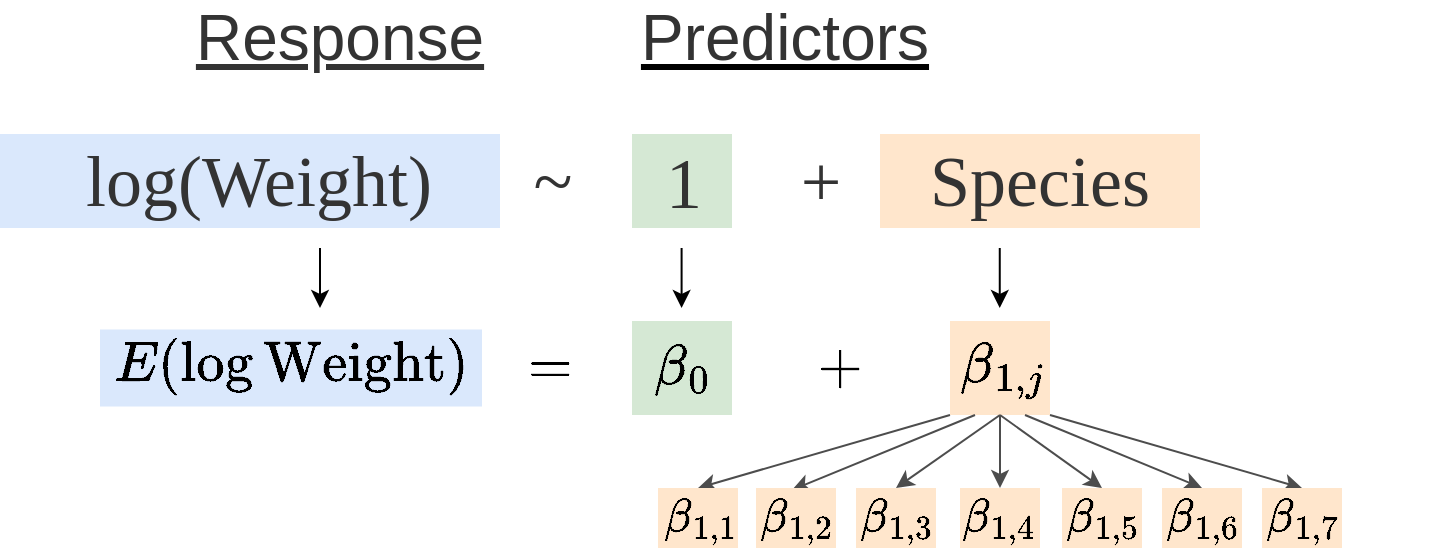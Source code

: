 <mxfile version="13.0.3" type="device"><diagram id="x4DUtWrtQSSHCOGQ2uvx" name="Page-1"><mxGraphModel dx="543" dy="326" grid="1" gridSize="10" guides="1" tooltips="1" connect="1" arrows="1" fold="1" page="1" pageScale="1" pageWidth="850" pageHeight="1100" math="1" shadow="0" extFonts="Fira Code^https://fonts.googleapis.com/css?family=Fira+Code"><root><mxCell id="0"/><mxCell id="1" parent="0"/><mxCell id="eiAabMHWvWG6jRcYWXFL-23" value="" style="rounded=0;whiteSpace=wrap;html=1;strokeColor=none;fillColor=#ffe6cc;" parent="1" vertex="1"><mxGeometry x="625" y="366.5" width="50" height="47" as="geometry"/></mxCell><mxCell id="tVuXtK08-FD9287AxWrC-23" value="&lt;span style=&quot;font-family: &amp;#34;fira code&amp;#34; ; font-size: 36px ; font-style: normal ; font-weight: 400 ; letter-spacing: normal ; text-align: center ; text-indent: 0px ; text-transform: none ; word-spacing: 0px ; float: none ; display: inline&quot;&gt;&lt;font color=&quot;#333333&quot;&gt;Species&lt;/font&gt;&lt;/span&gt;" style="rounded=0;whiteSpace=wrap;html=1;strokeColor=none;fillColor=#ffe6cc;labelBackgroundColor=none;" parent="1" vertex="1"><mxGeometry x="590" y="273" width="160" height="47" as="geometry"/></mxCell><mxCell id="tVuXtK08-FD9287AxWrC-21" value="" style="rounded=0;whiteSpace=wrap;html=1;strokeColor=none;fillColor=#d5e8d4;" parent="1" vertex="1"><mxGeometry x="466" y="273" width="50" height="47" as="geometry"/></mxCell><mxCell id="tVuXtK08-FD9287AxWrC-20" value="" style="rounded=0;whiteSpace=wrap;html=1;strokeColor=none;fillColor=#d5e8d4;" parent="1" vertex="1"><mxGeometry x="466" y="366.5" width="50" height="47" as="geometry"/></mxCell><mxCell id="tVuXtK08-FD9287AxWrC-15" value="" style="rounded=0;whiteSpace=wrap;html=1;strokeColor=none;fillColor=#dae8fc;" parent="1" vertex="1"><mxGeometry x="150" y="273" width="250" height="47" as="geometry"/></mxCell><mxCell id="tVuXtK08-FD9287AxWrC-1" value="&lt;font style=&quot;font-size: 36px&quot; color=&quot;#333333&quot;&gt;log(Weight)&lt;/font&gt;" style="text;html=1;strokeColor=none;fillColor=none;align=center;verticalAlign=middle;whiteSpace=wrap;rounded=0;fontFamily=Fira Code;FType=g;" parent="1" vertex="1"><mxGeometry x="157.5" y="261.5" width="242.5" height="70" as="geometry"/></mxCell><mxCell id="tVuXtK08-FD9287AxWrC-3" value="&lt;font style=&quot;font-size: 24px&quot;&gt;$$=$$&lt;/font&gt;" style="text;html=1;strokeColor=none;fillColor=none;align=center;verticalAlign=middle;whiteSpace=wrap;rounded=0;" parent="1" vertex="1"><mxGeometry x="405" y="380" width="40" height="20" as="geometry"/></mxCell><mxCell id="tVuXtK08-FD9287AxWrC-6" value="&lt;font style=&quot;font-size: 24px&quot;&gt;$$\beta_0$$&lt;/font&gt;" style="text;html=1;strokeColor=none;fillColor=none;align=center;verticalAlign=middle;whiteSpace=wrap;rounded=0;" parent="1" vertex="1"><mxGeometry x="471" y="380" width="40" height="20" as="geometry"/></mxCell><mxCell id="tVuXtK08-FD9287AxWrC-9" value="&lt;font style=&quot;font-size: 24px&quot;&gt;$$+$$&lt;/font&gt;" style="text;html=1;strokeColor=none;fillColor=none;align=center;verticalAlign=middle;whiteSpace=wrap;rounded=0;" parent="1" vertex="1"><mxGeometry x="550" y="380" width="40" height="20" as="geometry"/></mxCell><mxCell id="tVuXtK08-FD9287AxWrC-12" value="" style="endArrow=classic;html=1;" parent="1" edge="1"><mxGeometry width="50" height="50" relative="1" as="geometry"><mxPoint x="310" y="330" as="sourcePoint"/><mxPoint x="310" y="360" as="targetPoint"/></mxGeometry></mxCell><mxCell id="tVuXtK08-FD9287AxWrC-13" value="" style="endArrow=classic;html=1;" parent="1" edge="1"><mxGeometry width="50" height="50" relative="1" as="geometry"><mxPoint x="490.8" y="330" as="sourcePoint"/><mxPoint x="490.8" y="360" as="targetPoint"/></mxGeometry></mxCell><mxCell id="tVuXtK08-FD9287AxWrC-14" value="" style="endArrow=classic;html=1;" parent="1" edge="1"><mxGeometry width="50" height="50" relative="1" as="geometry"><mxPoint x="649.88" y="330" as="sourcePoint"/><mxPoint x="649.88" y="360" as="targetPoint"/></mxGeometry></mxCell><mxCell id="tVuXtK08-FD9287AxWrC-26" value="&lt;font style=&quot;font-size: 32px;&quot; face=&quot;Arial&quot;&gt;Response&lt;/font&gt;" style="text;html=1;strokeColor=none;fillColor=none;align=center;verticalAlign=middle;whiteSpace=wrap;rounded=0;fontStyle=4;fontFamily=Verdana;labelBackgroundColor=none;fontColor=#333333;fontSize=32;" parent="1" vertex="1"><mxGeometry x="240" y="210" width="160" height="30" as="geometry"/></mxCell><mxCell id="tVuXtK08-FD9287AxWrC-30" value="&lt;font style=&quot;font-size: 32px;&quot; color=&quot;#333333&quot; face=&quot;Arial&quot;&gt;Predictors&lt;/font&gt;" style="text;html=1;strokeColor=none;fillColor=none;align=center;verticalAlign=middle;whiteSpace=wrap;rounded=0;fontStyle=4;fontFamily=Verdana;fontSize=32;" parent="1" vertex="1"><mxGeometry x="460" y="210" width="165" height="30" as="geometry"/></mxCell><mxCell id="tVuXtK08-FD9287AxWrC-34" value="&lt;span style=&quot;font-family: &amp;#34;fira code&amp;#34; ; font-size: 36px ; font-style: normal ; font-weight: 400 ; letter-spacing: normal ; text-align: center ; text-indent: 0px ; text-transform: none ; word-spacing: 0px ; float: none ; display: inline&quot;&gt;1&lt;/span&gt;" style="text;whiteSpace=wrap;html=1;fontFamily=Verdana;fontColor=#333333;labelBackgroundColor=none;" parent="1" vertex="1"><mxGeometry x="481" y="270" width="29" height="40" as="geometry"/></mxCell><mxCell id="tVuXtK08-FD9287AxWrC-35" value="&lt;font color=&quot;#333333&quot;&gt;&lt;span style=&quot;font-size: 36px&quot;&gt;~&lt;/span&gt;&lt;/font&gt;" style="text;html=1;strokeColor=none;fillColor=none;align=center;verticalAlign=middle;whiteSpace=wrap;rounded=0;fontFamily=Fira Code;FType=g;" parent="1" vertex="1"><mxGeometry x="405" y="261.5" width="42.5" height="70" as="geometry"/></mxCell><mxCell id="tVuXtK08-FD9287AxWrC-40" value="&lt;font style=&quot;font-size: 36px&quot; face=&quot;Fira Code&quot;&gt;+&lt;/font&gt;" style="text;html=1;align=center;verticalAlign=middle;resizable=0;points=[];autosize=1;fontFamily=Verdana;fontColor=#333333;" parent="1" vertex="1"><mxGeometry x="540" y="281.5" width="40" height="30" as="geometry"/></mxCell><mxCell id="As1gKXt643-B01NV_Z52-1" value="" style="rounded=0;whiteSpace=wrap;html=1;strokeColor=none;fillColor=#dae8fc;" parent="1" vertex="1"><mxGeometry x="200" y="370.75" width="191" height="38.5" as="geometry"/></mxCell><mxCell id="As1gKXt643-B01NV_Z52-2" value="&lt;font style=&quot;font-size: 24px&quot;&gt;$$E(\log \text{Weight})$$&lt;/font&gt;" style="text;html=1;strokeColor=none;fillColor=none;align=center;verticalAlign=middle;whiteSpace=wrap;rounded=0;" parent="1" vertex="1"><mxGeometry x="201" y="374.63" width="190" height="29.25" as="geometry"/></mxCell><mxCell id="eiAabMHWvWG6jRcYWXFL-1" style="edgeStyle=none;rounded=0;orthogonalLoop=1;jettySize=auto;html=1;exitX=0;exitY=1;exitDx=0;exitDy=0;entryX=0.5;entryY=0;entryDx=0;entryDy=0;strokeColor=#4D4D4D;fontFamily=Verdana;fontSize=19;fontColor=#333333;" parent="1" edge="1"><mxGeometry relative="1" as="geometry"><mxPoint x="625" y="413.5" as="sourcePoint"/><mxPoint x="499" y="450" as="targetPoint"/></mxGeometry></mxCell><mxCell id="eiAabMHWvWG6jRcYWXFL-2" style="edgeStyle=none;rounded=0;orthogonalLoop=1;jettySize=auto;html=1;exitX=0.25;exitY=1;exitDx=0;exitDy=0;entryX=0.45;entryY=0.033;entryDx=0;entryDy=0;entryPerimeter=0;strokeColor=#4D4D4D;fontFamily=Verdana;fontSize=19;fontColor=#333333;" parent="1" target="eiAabMHWvWG6jRcYWXFL-9" edge="1"><mxGeometry relative="1" as="geometry"><mxPoint x="637.5" y="413.5" as="sourcePoint"/></mxGeometry></mxCell><mxCell id="eiAabMHWvWG6jRcYWXFL-3" style="edgeStyle=none;rounded=0;orthogonalLoop=1;jettySize=auto;html=1;exitX=0.5;exitY=1;exitDx=0;exitDy=0;entryX=0.5;entryY=0;entryDx=0;entryDy=0;strokeColor=#4D4D4D;fontFamily=Verdana;fontSize=19;fontColor=#333333;" parent="1" target="eiAabMHWvWG6jRcYWXFL-11" edge="1"><mxGeometry relative="1" as="geometry"><mxPoint x="650" y="413.5" as="sourcePoint"/></mxGeometry></mxCell><mxCell id="eiAabMHWvWG6jRcYWXFL-4" style="edgeStyle=none;rounded=0;orthogonalLoop=1;jettySize=auto;html=1;exitX=0.5;exitY=1;exitDx=0;exitDy=0;entryX=0.5;entryY=0;entryDx=0;entryDy=0;strokeColor=#4D4D4D;fontFamily=Verdana;fontSize=19;fontColor=#333333;" parent="1" target="eiAabMHWvWG6jRcYWXFL-13" edge="1"><mxGeometry relative="1" as="geometry"><mxPoint x="650" y="413.5" as="sourcePoint"/></mxGeometry></mxCell><mxCell id="eiAabMHWvWG6jRcYWXFL-5" style="edgeStyle=none;rounded=0;orthogonalLoop=1;jettySize=auto;html=1;exitX=0.75;exitY=1;exitDx=0;exitDy=0;entryX=0.5;entryY=0;entryDx=0;entryDy=0;strokeColor=#4D4D4D;fontFamily=Verdana;fontSize=19;fontColor=#333333;" parent="1" target="eiAabMHWvWG6jRcYWXFL-15" edge="1"><mxGeometry relative="1" as="geometry"><mxPoint x="662.5" y="413.5" as="sourcePoint"/></mxGeometry></mxCell><mxCell id="eiAabMHWvWG6jRcYWXFL-6" style="edgeStyle=none;rounded=0;orthogonalLoop=1;jettySize=auto;html=1;exitX=1;exitY=1;exitDx=0;exitDy=0;entryX=0.5;entryY=0;entryDx=0;entryDy=0;strokeColor=#4D4D4D;fontFamily=Verdana;fontSize=19;fontColor=#333333;" parent="1" target="eiAabMHWvWG6jRcYWXFL-17" edge="1"><mxGeometry relative="1" as="geometry"><mxPoint x="675" y="413.5" as="sourcePoint"/></mxGeometry></mxCell><mxCell id="eiAabMHWvWG6jRcYWXFL-7" style="edgeStyle=orthogonalEdgeStyle;rounded=0;orthogonalLoop=1;jettySize=auto;html=1;exitX=0.5;exitY=1;exitDx=0;exitDy=0;entryX=0.5;entryY=0;entryDx=0;entryDy=0;strokeColor=#4D4D4D;" parent="1" target="eiAabMHWvWG6jRcYWXFL-19" edge="1"><mxGeometry relative="1" as="geometry"><mxPoint x="650" y="413.5" as="sourcePoint"/></mxGeometry></mxCell><mxCell id="eiAabMHWvWG6jRcYWXFL-8" value="&lt;font style=&quot;font-size: 24px&quot;&gt;$$\beta_{1, j}$$&lt;/font&gt;" style="text;html=1;strokeColor=none;fillColor=none;align=center;verticalAlign=middle;whiteSpace=wrap;rounded=0;" parent="1" vertex="1"><mxGeometry x="629" y="380" width="44" height="20" as="geometry"/></mxCell><mxCell id="eiAabMHWvWG6jRcYWXFL-9" value="" style="rounded=0;whiteSpace=wrap;html=1;strokeColor=none;fillColor=#ffe6cc;fontSize=20;" parent="1" vertex="1"><mxGeometry x="528" y="450" width="40" height="30" as="geometry"/></mxCell><mxCell id="eiAabMHWvWG6jRcYWXFL-10" value="&lt;font style=&quot;font-size: 20px;&quot;&gt;$$\beta_{1,2}$$&lt;/font&gt;" style="text;html=1;strokeColor=none;fillColor=none;align=center;verticalAlign=middle;whiteSpace=wrap;rounded=0;fontSize=20;" parent="1" vertex="1"><mxGeometry x="527" y="455" width="44" height="20" as="geometry"/></mxCell><mxCell id="eiAabMHWvWG6jRcYWXFL-11" value="" style="rounded=0;whiteSpace=wrap;html=1;strokeColor=none;fillColor=#ffe6cc;fontSize=20;" parent="1" vertex="1"><mxGeometry x="578" y="450" width="40" height="30" as="geometry"/></mxCell><mxCell id="eiAabMHWvWG6jRcYWXFL-12" value="&lt;font style=&quot;font-size: 20px;&quot;&gt;$$\beta_{1,3}$$&lt;/font&gt;" style="text;html=1;strokeColor=none;fillColor=none;align=center;verticalAlign=middle;whiteSpace=wrap;rounded=0;fontSize=20;" parent="1" vertex="1"><mxGeometry x="577" y="455" width="44" height="20" as="geometry"/></mxCell><mxCell id="eiAabMHWvWG6jRcYWXFL-13" value="" style="rounded=0;whiteSpace=wrap;html=1;strokeColor=none;fillColor=#ffe6cc;fontSize=20;" parent="1" vertex="1"><mxGeometry x="681" y="450" width="40" height="30" as="geometry"/></mxCell><mxCell id="eiAabMHWvWG6jRcYWXFL-14" value="&lt;font style=&quot;font-size: 20px;&quot;&gt;$$\beta_{1,5}$$&lt;/font&gt;" style="text;html=1;strokeColor=none;fillColor=none;align=center;verticalAlign=middle;whiteSpace=wrap;rounded=0;fontSize=20;" parent="1" vertex="1"><mxGeometry x="680" y="455" width="44" height="20" as="geometry"/></mxCell><mxCell id="eiAabMHWvWG6jRcYWXFL-15" value="" style="rounded=0;whiteSpace=wrap;html=1;strokeColor=none;fillColor=#ffe6cc;fontSize=20;" parent="1" vertex="1"><mxGeometry x="731" y="450" width="40" height="30" as="geometry"/></mxCell><mxCell id="eiAabMHWvWG6jRcYWXFL-16" value="&lt;font style=&quot;font-size: 20px;&quot;&gt;$$\beta_{1,6}$$&lt;/font&gt;" style="text;html=1;strokeColor=none;fillColor=none;align=center;verticalAlign=middle;whiteSpace=wrap;rounded=0;fontSize=20;" parent="1" vertex="1"><mxGeometry x="730" y="455" width="44" height="20" as="geometry"/></mxCell><mxCell id="eiAabMHWvWG6jRcYWXFL-17" value="" style="rounded=0;whiteSpace=wrap;html=1;strokeColor=none;fillColor=#ffe6cc;fontSize=20;" parent="1" vertex="1"><mxGeometry x="781" y="450" width="40" height="30" as="geometry"/></mxCell><mxCell id="eiAabMHWvWG6jRcYWXFL-18" value="&lt;font style=&quot;font-size: 20px;&quot;&gt;$$\beta_{1,7}$$&lt;/font&gt;" style="text;html=1;strokeColor=none;fillColor=none;align=center;verticalAlign=middle;whiteSpace=wrap;rounded=0;fontSize=20;" parent="1" vertex="1"><mxGeometry x="780" y="455" width="44" height="20" as="geometry"/></mxCell><mxCell id="eiAabMHWvWG6jRcYWXFL-19" value="" style="rounded=0;whiteSpace=wrap;html=1;strokeColor=none;fillColor=#ffe6cc;fontSize=20;" parent="1" vertex="1"><mxGeometry x="630" y="450" width="40" height="30" as="geometry"/></mxCell><mxCell id="eiAabMHWvWG6jRcYWXFL-20" value="&lt;font style=&quot;font-size: 20px;&quot;&gt;$$\beta_{1,4}$$&lt;/font&gt;" style="text;html=1;strokeColor=none;fillColor=none;align=center;verticalAlign=middle;whiteSpace=wrap;rounded=0;fontSize=20;" parent="1" vertex="1"><mxGeometry x="628" y="455" width="44" height="20" as="geometry"/></mxCell><mxCell id="eiAabMHWvWG6jRcYWXFL-21" value="" style="rounded=0;whiteSpace=wrap;html=1;strokeColor=none;fillColor=#ffe6cc;fontSize=20;" parent="1" vertex="1"><mxGeometry x="479" y="450" width="40" height="30" as="geometry"/></mxCell><mxCell id="eiAabMHWvWG6jRcYWXFL-22" value="$$\beta_{1,1}$$" style="text;html=1;strokeColor=none;fillColor=none;align=center;verticalAlign=middle;whiteSpace=wrap;rounded=0;fontSize=20;" parent="1" vertex="1"><mxGeometry x="479" y="455" width="44" height="20" as="geometry"/></mxCell></root></mxGraphModel></diagram></mxfile>